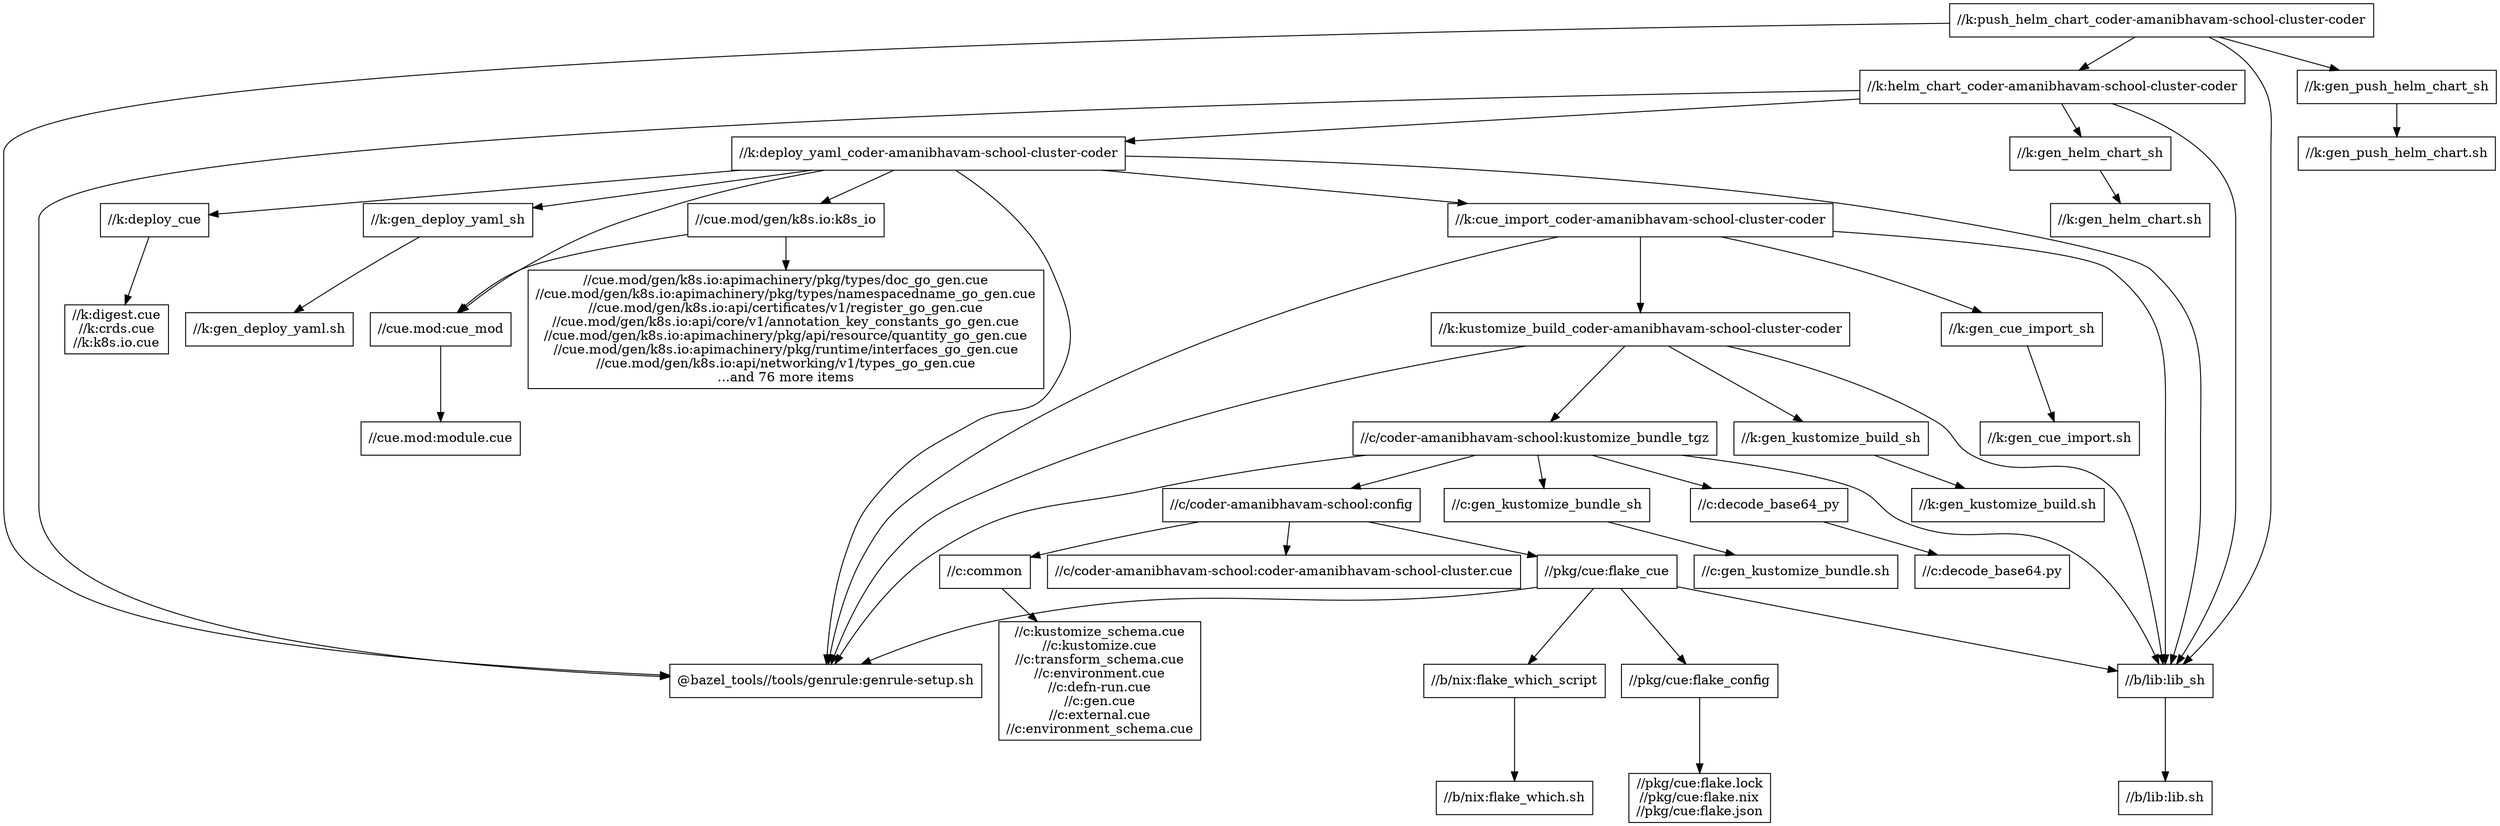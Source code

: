 digraph mygraph {
  node [shape=box];
  "//k:push_helm_chart_coder-amanibhavam-school-cluster-coder"
  "//k:push_helm_chart_coder-amanibhavam-school-cluster-coder" -> "//k:helm_chart_coder-amanibhavam-school-cluster-coder"
  "//k:push_helm_chart_coder-amanibhavam-school-cluster-coder" -> "//k:gen_push_helm_chart_sh"
  "//k:push_helm_chart_coder-amanibhavam-school-cluster-coder" -> "//b/lib:lib_sh"
  "//k:push_helm_chart_coder-amanibhavam-school-cluster-coder" -> "@bazel_tools//tools/genrule:genrule-setup.sh"
  "//k:gen_push_helm_chart_sh"
  "//k:gen_push_helm_chart_sh" -> "//k:gen_push_helm_chart.sh"
  "//k:gen_push_helm_chart.sh"
  "//k:helm_chart_coder-amanibhavam-school-cluster-coder"
  "//k:helm_chart_coder-amanibhavam-school-cluster-coder" -> "//k:deploy_yaml_coder-amanibhavam-school-cluster-coder"
  "//k:helm_chart_coder-amanibhavam-school-cluster-coder" -> "//k:gen_helm_chart_sh"
  "//k:helm_chart_coder-amanibhavam-school-cluster-coder" -> "//b/lib:lib_sh"
  "//k:helm_chart_coder-amanibhavam-school-cluster-coder" -> "@bazel_tools//tools/genrule:genrule-setup.sh"
  "//k:gen_helm_chart_sh"
  "//k:gen_helm_chart_sh" -> "//k:gen_helm_chart.sh"
  "//k:gen_helm_chart.sh"
  "//k:deploy_yaml_coder-amanibhavam-school-cluster-coder"
  "//k:deploy_yaml_coder-amanibhavam-school-cluster-coder" -> "//k:cue_import_coder-amanibhavam-school-cluster-coder"
  "//k:deploy_yaml_coder-amanibhavam-school-cluster-coder" -> "//k:deploy_cue"
  "//k:deploy_yaml_coder-amanibhavam-school-cluster-coder" -> "//k:gen_deploy_yaml_sh"
  "//k:deploy_yaml_coder-amanibhavam-school-cluster-coder" -> "//cue.mod:cue_mod"
  "//k:deploy_yaml_coder-amanibhavam-school-cluster-coder" -> "//cue.mod/gen/k8s.io:k8s_io"
  "//k:deploy_yaml_coder-amanibhavam-school-cluster-coder" -> "//b/lib:lib_sh"
  "//k:deploy_yaml_coder-amanibhavam-school-cluster-coder" -> "@bazel_tools//tools/genrule:genrule-setup.sh"
  "//cue.mod/gen/k8s.io:k8s_io"
  "//cue.mod/gen/k8s.io:k8s_io" -> "//cue.mod/gen/k8s.io:apimachinery/pkg/types/doc_go_gen.cue\n//cue.mod/gen/k8s.io:apimachinery/pkg/types/namespacedname_go_gen.cue\n//cue.mod/gen/k8s.io:api/certificates/v1/register_go_gen.cue\n//cue.mod/gen/k8s.io:api/core/v1/annotation_key_constants_go_gen.cue\n//cue.mod/gen/k8s.io:apimachinery/pkg/api/resource/quantity_go_gen.cue\n//cue.mod/gen/k8s.io:apimachinery/pkg/runtime/interfaces_go_gen.cue\n//cue.mod/gen/k8s.io:api/networking/v1/types_go_gen.cue\n...and 76 more items"
  "//cue.mod/gen/k8s.io:k8s_io" -> "//cue.mod:cue_mod"
  "//cue.mod/gen/k8s.io:apimachinery/pkg/types/doc_go_gen.cue\n//cue.mod/gen/k8s.io:apimachinery/pkg/types/namespacedname_go_gen.cue\n//cue.mod/gen/k8s.io:api/certificates/v1/register_go_gen.cue\n//cue.mod/gen/k8s.io:api/core/v1/annotation_key_constants_go_gen.cue\n//cue.mod/gen/k8s.io:apimachinery/pkg/api/resource/quantity_go_gen.cue\n//cue.mod/gen/k8s.io:apimachinery/pkg/runtime/interfaces_go_gen.cue\n//cue.mod/gen/k8s.io:api/networking/v1/types_go_gen.cue\n...and 76 more items"
  "//cue.mod:cue_mod"
  "//cue.mod:cue_mod" -> "//cue.mod:module.cue"
  "//cue.mod:module.cue"
  "//k:gen_deploy_yaml_sh"
  "//k:gen_deploy_yaml_sh" -> "//k:gen_deploy_yaml.sh"
  "//k:gen_deploy_yaml.sh"
  "//k:deploy_cue"
  "//k:deploy_cue" -> "//k:digest.cue\n//k:crds.cue\n//k:k8s.io.cue"
  "//k:digest.cue\n//k:crds.cue\n//k:k8s.io.cue"
  "//k:cue_import_coder-amanibhavam-school-cluster-coder"
  "//k:cue_import_coder-amanibhavam-school-cluster-coder" -> "//k:kustomize_build_coder-amanibhavam-school-cluster-coder"
  "//k:cue_import_coder-amanibhavam-school-cluster-coder" -> "//k:gen_cue_import_sh"
  "//k:cue_import_coder-amanibhavam-school-cluster-coder" -> "//b/lib:lib_sh"
  "//k:cue_import_coder-amanibhavam-school-cluster-coder" -> "@bazel_tools//tools/genrule:genrule-setup.sh"
  "//k:gen_cue_import_sh"
  "//k:gen_cue_import_sh" -> "//k:gen_cue_import.sh"
  "//k:gen_cue_import.sh"
  "//k:kustomize_build_coder-amanibhavam-school-cluster-coder"
  "//k:kustomize_build_coder-amanibhavam-school-cluster-coder" -> "//k:gen_kustomize_build_sh"
  "//k:kustomize_build_coder-amanibhavam-school-cluster-coder" -> "//c/coder-amanibhavam-school:kustomize_bundle_tgz"
  "//k:kustomize_build_coder-amanibhavam-school-cluster-coder" -> "//b/lib:lib_sh"
  "//k:kustomize_build_coder-amanibhavam-school-cluster-coder" -> "@bazel_tools//tools/genrule:genrule-setup.sh"
  "//c/coder-amanibhavam-school:kustomize_bundle_tgz"
  "//c/coder-amanibhavam-school:kustomize_bundle_tgz" -> "//c/coder-amanibhavam-school:config"
  "//c/coder-amanibhavam-school:kustomize_bundle_tgz" -> "@bazel_tools//tools/genrule:genrule-setup.sh"
  "//c/coder-amanibhavam-school:kustomize_bundle_tgz" -> "//b/lib:lib_sh"
  "//c/coder-amanibhavam-school:kustomize_bundle_tgz" -> "//c:decode_base64_py"
  "//c/coder-amanibhavam-school:kustomize_bundle_tgz" -> "//c:gen_kustomize_bundle_sh"
  "//c:gen_kustomize_bundle_sh"
  "//c:gen_kustomize_bundle_sh" -> "//c:gen_kustomize_bundle.sh"
  "//c:gen_kustomize_bundle.sh"
  "//c:decode_base64_py"
  "//c:decode_base64_py" -> "//c:decode_base64.py"
  "//c:decode_base64.py"
  "//c/coder-amanibhavam-school:config"
  "//c/coder-amanibhavam-school:config" -> "//pkg/cue:flake_cue"
  "//c/coder-amanibhavam-school:config" -> "//c/coder-amanibhavam-school:coder-amanibhavam-school-cluster.cue"
  "//c/coder-amanibhavam-school:config" -> "//c:common"
  "//c:common"
  "//c:common" -> "//c:kustomize_schema.cue\n//c:kustomize.cue\n//c:transform_schema.cue\n//c:environment.cue\n//c:defn-run.cue\n//c:gen.cue\n//c:external.cue\n//c:environment_schema.cue"
  "//c/coder-amanibhavam-school:coder-amanibhavam-school-cluster.cue"
  "//pkg/cue:flake_cue"
  "//pkg/cue:flake_cue" -> "//pkg/cue:flake_config"
  "//pkg/cue:flake_cue" -> "@bazel_tools//tools/genrule:genrule-setup.sh"
  "//pkg/cue:flake_cue" -> "//b/lib:lib_sh"
  "//pkg/cue:flake_cue" -> "//b/nix:flake_which_script"
  "//b/nix:flake_which_script"
  "//b/nix:flake_which_script" -> "//b/nix:flake_which.sh"
  "//b/nix:flake_which.sh"
  "//b/lib:lib_sh"
  "//b/lib:lib_sh" -> "//b/lib:lib.sh"
  "//b/lib:lib.sh"
  "@bazel_tools//tools/genrule:genrule-setup.sh"
  "//pkg/cue:flake_config"
  "//pkg/cue:flake_config" -> "//pkg/cue:flake.lock\n//pkg/cue:flake.nix\n//pkg/cue:flake.json"
  "//pkg/cue:flake.lock\n//pkg/cue:flake.nix\n//pkg/cue:flake.json"
  "//k:gen_kustomize_build_sh"
  "//k:gen_kustomize_build_sh" -> "//k:gen_kustomize_build.sh"
  "//k:gen_kustomize_build.sh"
  "//c:kustomize_schema.cue\n//c:kustomize.cue\n//c:transform_schema.cue\n//c:environment.cue\n//c:defn-run.cue\n//c:gen.cue\n//c:external.cue\n//c:environment_schema.cue"
}
